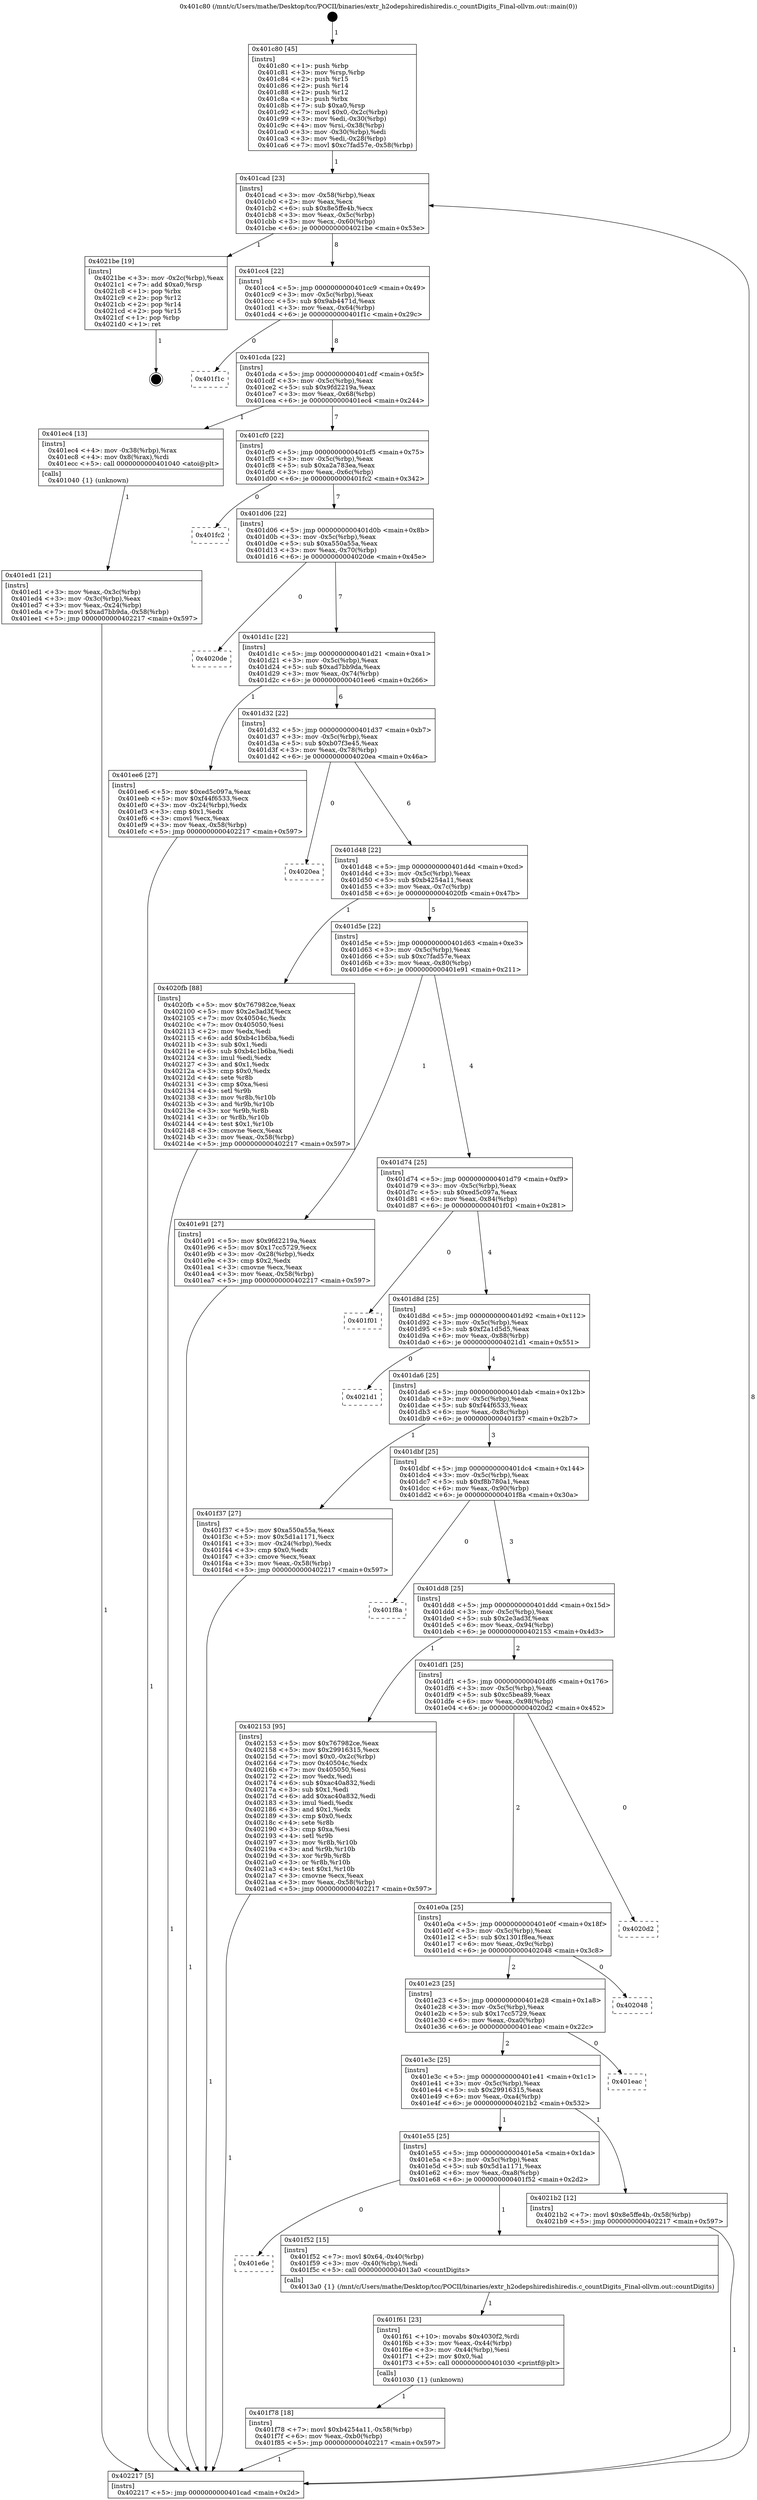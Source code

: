 digraph "0x401c80" {
  label = "0x401c80 (/mnt/c/Users/mathe/Desktop/tcc/POCII/binaries/extr_h2odepshiredishiredis.c_countDigits_Final-ollvm.out::main(0))"
  labelloc = "t"
  node[shape=record]

  Entry [label="",width=0.3,height=0.3,shape=circle,fillcolor=black,style=filled]
  "0x401cad" [label="{
     0x401cad [23]\l
     | [instrs]\l
     &nbsp;&nbsp;0x401cad \<+3\>: mov -0x58(%rbp),%eax\l
     &nbsp;&nbsp;0x401cb0 \<+2\>: mov %eax,%ecx\l
     &nbsp;&nbsp;0x401cb2 \<+6\>: sub $0x8e5ffe4b,%ecx\l
     &nbsp;&nbsp;0x401cb8 \<+3\>: mov %eax,-0x5c(%rbp)\l
     &nbsp;&nbsp;0x401cbb \<+3\>: mov %ecx,-0x60(%rbp)\l
     &nbsp;&nbsp;0x401cbe \<+6\>: je 00000000004021be \<main+0x53e\>\l
  }"]
  "0x4021be" [label="{
     0x4021be [19]\l
     | [instrs]\l
     &nbsp;&nbsp;0x4021be \<+3\>: mov -0x2c(%rbp),%eax\l
     &nbsp;&nbsp;0x4021c1 \<+7\>: add $0xa0,%rsp\l
     &nbsp;&nbsp;0x4021c8 \<+1\>: pop %rbx\l
     &nbsp;&nbsp;0x4021c9 \<+2\>: pop %r12\l
     &nbsp;&nbsp;0x4021cb \<+2\>: pop %r14\l
     &nbsp;&nbsp;0x4021cd \<+2\>: pop %r15\l
     &nbsp;&nbsp;0x4021cf \<+1\>: pop %rbp\l
     &nbsp;&nbsp;0x4021d0 \<+1\>: ret\l
  }"]
  "0x401cc4" [label="{
     0x401cc4 [22]\l
     | [instrs]\l
     &nbsp;&nbsp;0x401cc4 \<+5\>: jmp 0000000000401cc9 \<main+0x49\>\l
     &nbsp;&nbsp;0x401cc9 \<+3\>: mov -0x5c(%rbp),%eax\l
     &nbsp;&nbsp;0x401ccc \<+5\>: sub $0x9ab4471d,%eax\l
     &nbsp;&nbsp;0x401cd1 \<+3\>: mov %eax,-0x64(%rbp)\l
     &nbsp;&nbsp;0x401cd4 \<+6\>: je 0000000000401f1c \<main+0x29c\>\l
  }"]
  Exit [label="",width=0.3,height=0.3,shape=circle,fillcolor=black,style=filled,peripheries=2]
  "0x401f1c" [label="{
     0x401f1c\l
  }", style=dashed]
  "0x401cda" [label="{
     0x401cda [22]\l
     | [instrs]\l
     &nbsp;&nbsp;0x401cda \<+5\>: jmp 0000000000401cdf \<main+0x5f\>\l
     &nbsp;&nbsp;0x401cdf \<+3\>: mov -0x5c(%rbp),%eax\l
     &nbsp;&nbsp;0x401ce2 \<+5\>: sub $0x9fd2219a,%eax\l
     &nbsp;&nbsp;0x401ce7 \<+3\>: mov %eax,-0x68(%rbp)\l
     &nbsp;&nbsp;0x401cea \<+6\>: je 0000000000401ec4 \<main+0x244\>\l
  }"]
  "0x401f78" [label="{
     0x401f78 [18]\l
     | [instrs]\l
     &nbsp;&nbsp;0x401f78 \<+7\>: movl $0xb4254a11,-0x58(%rbp)\l
     &nbsp;&nbsp;0x401f7f \<+6\>: mov %eax,-0xb0(%rbp)\l
     &nbsp;&nbsp;0x401f85 \<+5\>: jmp 0000000000402217 \<main+0x597\>\l
  }"]
  "0x401ec4" [label="{
     0x401ec4 [13]\l
     | [instrs]\l
     &nbsp;&nbsp;0x401ec4 \<+4\>: mov -0x38(%rbp),%rax\l
     &nbsp;&nbsp;0x401ec8 \<+4\>: mov 0x8(%rax),%rdi\l
     &nbsp;&nbsp;0x401ecc \<+5\>: call 0000000000401040 \<atoi@plt\>\l
     | [calls]\l
     &nbsp;&nbsp;0x401040 \{1\} (unknown)\l
  }"]
  "0x401cf0" [label="{
     0x401cf0 [22]\l
     | [instrs]\l
     &nbsp;&nbsp;0x401cf0 \<+5\>: jmp 0000000000401cf5 \<main+0x75\>\l
     &nbsp;&nbsp;0x401cf5 \<+3\>: mov -0x5c(%rbp),%eax\l
     &nbsp;&nbsp;0x401cf8 \<+5\>: sub $0xa2a783ea,%eax\l
     &nbsp;&nbsp;0x401cfd \<+3\>: mov %eax,-0x6c(%rbp)\l
     &nbsp;&nbsp;0x401d00 \<+6\>: je 0000000000401fc2 \<main+0x342\>\l
  }"]
  "0x401f61" [label="{
     0x401f61 [23]\l
     | [instrs]\l
     &nbsp;&nbsp;0x401f61 \<+10\>: movabs $0x4030f2,%rdi\l
     &nbsp;&nbsp;0x401f6b \<+3\>: mov %eax,-0x44(%rbp)\l
     &nbsp;&nbsp;0x401f6e \<+3\>: mov -0x44(%rbp),%esi\l
     &nbsp;&nbsp;0x401f71 \<+2\>: mov $0x0,%al\l
     &nbsp;&nbsp;0x401f73 \<+5\>: call 0000000000401030 \<printf@plt\>\l
     | [calls]\l
     &nbsp;&nbsp;0x401030 \{1\} (unknown)\l
  }"]
  "0x401fc2" [label="{
     0x401fc2\l
  }", style=dashed]
  "0x401d06" [label="{
     0x401d06 [22]\l
     | [instrs]\l
     &nbsp;&nbsp;0x401d06 \<+5\>: jmp 0000000000401d0b \<main+0x8b\>\l
     &nbsp;&nbsp;0x401d0b \<+3\>: mov -0x5c(%rbp),%eax\l
     &nbsp;&nbsp;0x401d0e \<+5\>: sub $0xa550a55a,%eax\l
     &nbsp;&nbsp;0x401d13 \<+3\>: mov %eax,-0x70(%rbp)\l
     &nbsp;&nbsp;0x401d16 \<+6\>: je 00000000004020de \<main+0x45e\>\l
  }"]
  "0x401e6e" [label="{
     0x401e6e\l
  }", style=dashed]
  "0x4020de" [label="{
     0x4020de\l
  }", style=dashed]
  "0x401d1c" [label="{
     0x401d1c [22]\l
     | [instrs]\l
     &nbsp;&nbsp;0x401d1c \<+5\>: jmp 0000000000401d21 \<main+0xa1\>\l
     &nbsp;&nbsp;0x401d21 \<+3\>: mov -0x5c(%rbp),%eax\l
     &nbsp;&nbsp;0x401d24 \<+5\>: sub $0xad7bb9da,%eax\l
     &nbsp;&nbsp;0x401d29 \<+3\>: mov %eax,-0x74(%rbp)\l
     &nbsp;&nbsp;0x401d2c \<+6\>: je 0000000000401ee6 \<main+0x266\>\l
  }"]
  "0x401f52" [label="{
     0x401f52 [15]\l
     | [instrs]\l
     &nbsp;&nbsp;0x401f52 \<+7\>: movl $0x64,-0x40(%rbp)\l
     &nbsp;&nbsp;0x401f59 \<+3\>: mov -0x40(%rbp),%edi\l
     &nbsp;&nbsp;0x401f5c \<+5\>: call 00000000004013a0 \<countDigits\>\l
     | [calls]\l
     &nbsp;&nbsp;0x4013a0 \{1\} (/mnt/c/Users/mathe/Desktop/tcc/POCII/binaries/extr_h2odepshiredishiredis.c_countDigits_Final-ollvm.out::countDigits)\l
  }"]
  "0x401ee6" [label="{
     0x401ee6 [27]\l
     | [instrs]\l
     &nbsp;&nbsp;0x401ee6 \<+5\>: mov $0xed5c097a,%eax\l
     &nbsp;&nbsp;0x401eeb \<+5\>: mov $0xf44f6533,%ecx\l
     &nbsp;&nbsp;0x401ef0 \<+3\>: mov -0x24(%rbp),%edx\l
     &nbsp;&nbsp;0x401ef3 \<+3\>: cmp $0x1,%edx\l
     &nbsp;&nbsp;0x401ef6 \<+3\>: cmovl %ecx,%eax\l
     &nbsp;&nbsp;0x401ef9 \<+3\>: mov %eax,-0x58(%rbp)\l
     &nbsp;&nbsp;0x401efc \<+5\>: jmp 0000000000402217 \<main+0x597\>\l
  }"]
  "0x401d32" [label="{
     0x401d32 [22]\l
     | [instrs]\l
     &nbsp;&nbsp;0x401d32 \<+5\>: jmp 0000000000401d37 \<main+0xb7\>\l
     &nbsp;&nbsp;0x401d37 \<+3\>: mov -0x5c(%rbp),%eax\l
     &nbsp;&nbsp;0x401d3a \<+5\>: sub $0xb07f3e45,%eax\l
     &nbsp;&nbsp;0x401d3f \<+3\>: mov %eax,-0x78(%rbp)\l
     &nbsp;&nbsp;0x401d42 \<+6\>: je 00000000004020ea \<main+0x46a\>\l
  }"]
  "0x401e55" [label="{
     0x401e55 [25]\l
     | [instrs]\l
     &nbsp;&nbsp;0x401e55 \<+5\>: jmp 0000000000401e5a \<main+0x1da\>\l
     &nbsp;&nbsp;0x401e5a \<+3\>: mov -0x5c(%rbp),%eax\l
     &nbsp;&nbsp;0x401e5d \<+5\>: sub $0x5d1a1171,%eax\l
     &nbsp;&nbsp;0x401e62 \<+6\>: mov %eax,-0xa8(%rbp)\l
     &nbsp;&nbsp;0x401e68 \<+6\>: je 0000000000401f52 \<main+0x2d2\>\l
  }"]
  "0x4020ea" [label="{
     0x4020ea\l
  }", style=dashed]
  "0x401d48" [label="{
     0x401d48 [22]\l
     | [instrs]\l
     &nbsp;&nbsp;0x401d48 \<+5\>: jmp 0000000000401d4d \<main+0xcd\>\l
     &nbsp;&nbsp;0x401d4d \<+3\>: mov -0x5c(%rbp),%eax\l
     &nbsp;&nbsp;0x401d50 \<+5\>: sub $0xb4254a11,%eax\l
     &nbsp;&nbsp;0x401d55 \<+3\>: mov %eax,-0x7c(%rbp)\l
     &nbsp;&nbsp;0x401d58 \<+6\>: je 00000000004020fb \<main+0x47b\>\l
  }"]
  "0x4021b2" [label="{
     0x4021b2 [12]\l
     | [instrs]\l
     &nbsp;&nbsp;0x4021b2 \<+7\>: movl $0x8e5ffe4b,-0x58(%rbp)\l
     &nbsp;&nbsp;0x4021b9 \<+5\>: jmp 0000000000402217 \<main+0x597\>\l
  }"]
  "0x4020fb" [label="{
     0x4020fb [88]\l
     | [instrs]\l
     &nbsp;&nbsp;0x4020fb \<+5\>: mov $0x767982ce,%eax\l
     &nbsp;&nbsp;0x402100 \<+5\>: mov $0x2e3ad3f,%ecx\l
     &nbsp;&nbsp;0x402105 \<+7\>: mov 0x40504c,%edx\l
     &nbsp;&nbsp;0x40210c \<+7\>: mov 0x405050,%esi\l
     &nbsp;&nbsp;0x402113 \<+2\>: mov %edx,%edi\l
     &nbsp;&nbsp;0x402115 \<+6\>: add $0xb4c1b6ba,%edi\l
     &nbsp;&nbsp;0x40211b \<+3\>: sub $0x1,%edi\l
     &nbsp;&nbsp;0x40211e \<+6\>: sub $0xb4c1b6ba,%edi\l
     &nbsp;&nbsp;0x402124 \<+3\>: imul %edi,%edx\l
     &nbsp;&nbsp;0x402127 \<+3\>: and $0x1,%edx\l
     &nbsp;&nbsp;0x40212a \<+3\>: cmp $0x0,%edx\l
     &nbsp;&nbsp;0x40212d \<+4\>: sete %r8b\l
     &nbsp;&nbsp;0x402131 \<+3\>: cmp $0xa,%esi\l
     &nbsp;&nbsp;0x402134 \<+4\>: setl %r9b\l
     &nbsp;&nbsp;0x402138 \<+3\>: mov %r8b,%r10b\l
     &nbsp;&nbsp;0x40213b \<+3\>: and %r9b,%r10b\l
     &nbsp;&nbsp;0x40213e \<+3\>: xor %r9b,%r8b\l
     &nbsp;&nbsp;0x402141 \<+3\>: or %r8b,%r10b\l
     &nbsp;&nbsp;0x402144 \<+4\>: test $0x1,%r10b\l
     &nbsp;&nbsp;0x402148 \<+3\>: cmovne %ecx,%eax\l
     &nbsp;&nbsp;0x40214b \<+3\>: mov %eax,-0x58(%rbp)\l
     &nbsp;&nbsp;0x40214e \<+5\>: jmp 0000000000402217 \<main+0x597\>\l
  }"]
  "0x401d5e" [label="{
     0x401d5e [22]\l
     | [instrs]\l
     &nbsp;&nbsp;0x401d5e \<+5\>: jmp 0000000000401d63 \<main+0xe3\>\l
     &nbsp;&nbsp;0x401d63 \<+3\>: mov -0x5c(%rbp),%eax\l
     &nbsp;&nbsp;0x401d66 \<+5\>: sub $0xc7fad57e,%eax\l
     &nbsp;&nbsp;0x401d6b \<+3\>: mov %eax,-0x80(%rbp)\l
     &nbsp;&nbsp;0x401d6e \<+6\>: je 0000000000401e91 \<main+0x211\>\l
  }"]
  "0x401e3c" [label="{
     0x401e3c [25]\l
     | [instrs]\l
     &nbsp;&nbsp;0x401e3c \<+5\>: jmp 0000000000401e41 \<main+0x1c1\>\l
     &nbsp;&nbsp;0x401e41 \<+3\>: mov -0x5c(%rbp),%eax\l
     &nbsp;&nbsp;0x401e44 \<+5\>: sub $0x29916315,%eax\l
     &nbsp;&nbsp;0x401e49 \<+6\>: mov %eax,-0xa4(%rbp)\l
     &nbsp;&nbsp;0x401e4f \<+6\>: je 00000000004021b2 \<main+0x532\>\l
  }"]
  "0x401e91" [label="{
     0x401e91 [27]\l
     | [instrs]\l
     &nbsp;&nbsp;0x401e91 \<+5\>: mov $0x9fd2219a,%eax\l
     &nbsp;&nbsp;0x401e96 \<+5\>: mov $0x17cc5729,%ecx\l
     &nbsp;&nbsp;0x401e9b \<+3\>: mov -0x28(%rbp),%edx\l
     &nbsp;&nbsp;0x401e9e \<+3\>: cmp $0x2,%edx\l
     &nbsp;&nbsp;0x401ea1 \<+3\>: cmovne %ecx,%eax\l
     &nbsp;&nbsp;0x401ea4 \<+3\>: mov %eax,-0x58(%rbp)\l
     &nbsp;&nbsp;0x401ea7 \<+5\>: jmp 0000000000402217 \<main+0x597\>\l
  }"]
  "0x401d74" [label="{
     0x401d74 [25]\l
     | [instrs]\l
     &nbsp;&nbsp;0x401d74 \<+5\>: jmp 0000000000401d79 \<main+0xf9\>\l
     &nbsp;&nbsp;0x401d79 \<+3\>: mov -0x5c(%rbp),%eax\l
     &nbsp;&nbsp;0x401d7c \<+5\>: sub $0xed5c097a,%eax\l
     &nbsp;&nbsp;0x401d81 \<+6\>: mov %eax,-0x84(%rbp)\l
     &nbsp;&nbsp;0x401d87 \<+6\>: je 0000000000401f01 \<main+0x281\>\l
  }"]
  "0x402217" [label="{
     0x402217 [5]\l
     | [instrs]\l
     &nbsp;&nbsp;0x402217 \<+5\>: jmp 0000000000401cad \<main+0x2d\>\l
  }"]
  "0x401c80" [label="{
     0x401c80 [45]\l
     | [instrs]\l
     &nbsp;&nbsp;0x401c80 \<+1\>: push %rbp\l
     &nbsp;&nbsp;0x401c81 \<+3\>: mov %rsp,%rbp\l
     &nbsp;&nbsp;0x401c84 \<+2\>: push %r15\l
     &nbsp;&nbsp;0x401c86 \<+2\>: push %r14\l
     &nbsp;&nbsp;0x401c88 \<+2\>: push %r12\l
     &nbsp;&nbsp;0x401c8a \<+1\>: push %rbx\l
     &nbsp;&nbsp;0x401c8b \<+7\>: sub $0xa0,%rsp\l
     &nbsp;&nbsp;0x401c92 \<+7\>: movl $0x0,-0x2c(%rbp)\l
     &nbsp;&nbsp;0x401c99 \<+3\>: mov %edi,-0x30(%rbp)\l
     &nbsp;&nbsp;0x401c9c \<+4\>: mov %rsi,-0x38(%rbp)\l
     &nbsp;&nbsp;0x401ca0 \<+3\>: mov -0x30(%rbp),%edi\l
     &nbsp;&nbsp;0x401ca3 \<+3\>: mov %edi,-0x28(%rbp)\l
     &nbsp;&nbsp;0x401ca6 \<+7\>: movl $0xc7fad57e,-0x58(%rbp)\l
  }"]
  "0x401ed1" [label="{
     0x401ed1 [21]\l
     | [instrs]\l
     &nbsp;&nbsp;0x401ed1 \<+3\>: mov %eax,-0x3c(%rbp)\l
     &nbsp;&nbsp;0x401ed4 \<+3\>: mov -0x3c(%rbp),%eax\l
     &nbsp;&nbsp;0x401ed7 \<+3\>: mov %eax,-0x24(%rbp)\l
     &nbsp;&nbsp;0x401eda \<+7\>: movl $0xad7bb9da,-0x58(%rbp)\l
     &nbsp;&nbsp;0x401ee1 \<+5\>: jmp 0000000000402217 \<main+0x597\>\l
  }"]
  "0x401eac" [label="{
     0x401eac\l
  }", style=dashed]
  "0x401f01" [label="{
     0x401f01\l
  }", style=dashed]
  "0x401d8d" [label="{
     0x401d8d [25]\l
     | [instrs]\l
     &nbsp;&nbsp;0x401d8d \<+5\>: jmp 0000000000401d92 \<main+0x112\>\l
     &nbsp;&nbsp;0x401d92 \<+3\>: mov -0x5c(%rbp),%eax\l
     &nbsp;&nbsp;0x401d95 \<+5\>: sub $0xf2a1d5d5,%eax\l
     &nbsp;&nbsp;0x401d9a \<+6\>: mov %eax,-0x88(%rbp)\l
     &nbsp;&nbsp;0x401da0 \<+6\>: je 00000000004021d1 \<main+0x551\>\l
  }"]
  "0x401e23" [label="{
     0x401e23 [25]\l
     | [instrs]\l
     &nbsp;&nbsp;0x401e23 \<+5\>: jmp 0000000000401e28 \<main+0x1a8\>\l
     &nbsp;&nbsp;0x401e28 \<+3\>: mov -0x5c(%rbp),%eax\l
     &nbsp;&nbsp;0x401e2b \<+5\>: sub $0x17cc5729,%eax\l
     &nbsp;&nbsp;0x401e30 \<+6\>: mov %eax,-0xa0(%rbp)\l
     &nbsp;&nbsp;0x401e36 \<+6\>: je 0000000000401eac \<main+0x22c\>\l
  }"]
  "0x4021d1" [label="{
     0x4021d1\l
  }", style=dashed]
  "0x401da6" [label="{
     0x401da6 [25]\l
     | [instrs]\l
     &nbsp;&nbsp;0x401da6 \<+5\>: jmp 0000000000401dab \<main+0x12b\>\l
     &nbsp;&nbsp;0x401dab \<+3\>: mov -0x5c(%rbp),%eax\l
     &nbsp;&nbsp;0x401dae \<+5\>: sub $0xf44f6533,%eax\l
     &nbsp;&nbsp;0x401db3 \<+6\>: mov %eax,-0x8c(%rbp)\l
     &nbsp;&nbsp;0x401db9 \<+6\>: je 0000000000401f37 \<main+0x2b7\>\l
  }"]
  "0x402048" [label="{
     0x402048\l
  }", style=dashed]
  "0x401f37" [label="{
     0x401f37 [27]\l
     | [instrs]\l
     &nbsp;&nbsp;0x401f37 \<+5\>: mov $0xa550a55a,%eax\l
     &nbsp;&nbsp;0x401f3c \<+5\>: mov $0x5d1a1171,%ecx\l
     &nbsp;&nbsp;0x401f41 \<+3\>: mov -0x24(%rbp),%edx\l
     &nbsp;&nbsp;0x401f44 \<+3\>: cmp $0x0,%edx\l
     &nbsp;&nbsp;0x401f47 \<+3\>: cmove %ecx,%eax\l
     &nbsp;&nbsp;0x401f4a \<+3\>: mov %eax,-0x58(%rbp)\l
     &nbsp;&nbsp;0x401f4d \<+5\>: jmp 0000000000402217 \<main+0x597\>\l
  }"]
  "0x401dbf" [label="{
     0x401dbf [25]\l
     | [instrs]\l
     &nbsp;&nbsp;0x401dbf \<+5\>: jmp 0000000000401dc4 \<main+0x144\>\l
     &nbsp;&nbsp;0x401dc4 \<+3\>: mov -0x5c(%rbp),%eax\l
     &nbsp;&nbsp;0x401dc7 \<+5\>: sub $0xf8b780a1,%eax\l
     &nbsp;&nbsp;0x401dcc \<+6\>: mov %eax,-0x90(%rbp)\l
     &nbsp;&nbsp;0x401dd2 \<+6\>: je 0000000000401f8a \<main+0x30a\>\l
  }"]
  "0x401e0a" [label="{
     0x401e0a [25]\l
     | [instrs]\l
     &nbsp;&nbsp;0x401e0a \<+5\>: jmp 0000000000401e0f \<main+0x18f\>\l
     &nbsp;&nbsp;0x401e0f \<+3\>: mov -0x5c(%rbp),%eax\l
     &nbsp;&nbsp;0x401e12 \<+5\>: sub $0x1301f8ea,%eax\l
     &nbsp;&nbsp;0x401e17 \<+6\>: mov %eax,-0x9c(%rbp)\l
     &nbsp;&nbsp;0x401e1d \<+6\>: je 0000000000402048 \<main+0x3c8\>\l
  }"]
  "0x401f8a" [label="{
     0x401f8a\l
  }", style=dashed]
  "0x401dd8" [label="{
     0x401dd8 [25]\l
     | [instrs]\l
     &nbsp;&nbsp;0x401dd8 \<+5\>: jmp 0000000000401ddd \<main+0x15d\>\l
     &nbsp;&nbsp;0x401ddd \<+3\>: mov -0x5c(%rbp),%eax\l
     &nbsp;&nbsp;0x401de0 \<+5\>: sub $0x2e3ad3f,%eax\l
     &nbsp;&nbsp;0x401de5 \<+6\>: mov %eax,-0x94(%rbp)\l
     &nbsp;&nbsp;0x401deb \<+6\>: je 0000000000402153 \<main+0x4d3\>\l
  }"]
  "0x4020d2" [label="{
     0x4020d2\l
  }", style=dashed]
  "0x402153" [label="{
     0x402153 [95]\l
     | [instrs]\l
     &nbsp;&nbsp;0x402153 \<+5\>: mov $0x767982ce,%eax\l
     &nbsp;&nbsp;0x402158 \<+5\>: mov $0x29916315,%ecx\l
     &nbsp;&nbsp;0x40215d \<+7\>: movl $0x0,-0x2c(%rbp)\l
     &nbsp;&nbsp;0x402164 \<+7\>: mov 0x40504c,%edx\l
     &nbsp;&nbsp;0x40216b \<+7\>: mov 0x405050,%esi\l
     &nbsp;&nbsp;0x402172 \<+2\>: mov %edx,%edi\l
     &nbsp;&nbsp;0x402174 \<+6\>: sub $0xac40a832,%edi\l
     &nbsp;&nbsp;0x40217a \<+3\>: sub $0x1,%edi\l
     &nbsp;&nbsp;0x40217d \<+6\>: add $0xac40a832,%edi\l
     &nbsp;&nbsp;0x402183 \<+3\>: imul %edi,%edx\l
     &nbsp;&nbsp;0x402186 \<+3\>: and $0x1,%edx\l
     &nbsp;&nbsp;0x402189 \<+3\>: cmp $0x0,%edx\l
     &nbsp;&nbsp;0x40218c \<+4\>: sete %r8b\l
     &nbsp;&nbsp;0x402190 \<+3\>: cmp $0xa,%esi\l
     &nbsp;&nbsp;0x402193 \<+4\>: setl %r9b\l
     &nbsp;&nbsp;0x402197 \<+3\>: mov %r8b,%r10b\l
     &nbsp;&nbsp;0x40219a \<+3\>: and %r9b,%r10b\l
     &nbsp;&nbsp;0x40219d \<+3\>: xor %r9b,%r8b\l
     &nbsp;&nbsp;0x4021a0 \<+3\>: or %r8b,%r10b\l
     &nbsp;&nbsp;0x4021a3 \<+4\>: test $0x1,%r10b\l
     &nbsp;&nbsp;0x4021a7 \<+3\>: cmovne %ecx,%eax\l
     &nbsp;&nbsp;0x4021aa \<+3\>: mov %eax,-0x58(%rbp)\l
     &nbsp;&nbsp;0x4021ad \<+5\>: jmp 0000000000402217 \<main+0x597\>\l
  }"]
  "0x401df1" [label="{
     0x401df1 [25]\l
     | [instrs]\l
     &nbsp;&nbsp;0x401df1 \<+5\>: jmp 0000000000401df6 \<main+0x176\>\l
     &nbsp;&nbsp;0x401df6 \<+3\>: mov -0x5c(%rbp),%eax\l
     &nbsp;&nbsp;0x401df9 \<+5\>: sub $0xc5bea89,%eax\l
     &nbsp;&nbsp;0x401dfe \<+6\>: mov %eax,-0x98(%rbp)\l
     &nbsp;&nbsp;0x401e04 \<+6\>: je 00000000004020d2 \<main+0x452\>\l
  }"]
  Entry -> "0x401c80" [label=" 1"]
  "0x401cad" -> "0x4021be" [label=" 1"]
  "0x401cad" -> "0x401cc4" [label=" 8"]
  "0x4021be" -> Exit [label=" 1"]
  "0x401cc4" -> "0x401f1c" [label=" 0"]
  "0x401cc4" -> "0x401cda" [label=" 8"]
  "0x4021b2" -> "0x402217" [label=" 1"]
  "0x401cda" -> "0x401ec4" [label=" 1"]
  "0x401cda" -> "0x401cf0" [label=" 7"]
  "0x402153" -> "0x402217" [label=" 1"]
  "0x401cf0" -> "0x401fc2" [label=" 0"]
  "0x401cf0" -> "0x401d06" [label=" 7"]
  "0x4020fb" -> "0x402217" [label=" 1"]
  "0x401d06" -> "0x4020de" [label=" 0"]
  "0x401d06" -> "0x401d1c" [label=" 7"]
  "0x401f78" -> "0x402217" [label=" 1"]
  "0x401d1c" -> "0x401ee6" [label=" 1"]
  "0x401d1c" -> "0x401d32" [label=" 6"]
  "0x401f61" -> "0x401f78" [label=" 1"]
  "0x401d32" -> "0x4020ea" [label=" 0"]
  "0x401d32" -> "0x401d48" [label=" 6"]
  "0x401e55" -> "0x401e6e" [label=" 0"]
  "0x401d48" -> "0x4020fb" [label=" 1"]
  "0x401d48" -> "0x401d5e" [label=" 5"]
  "0x401e55" -> "0x401f52" [label=" 1"]
  "0x401d5e" -> "0x401e91" [label=" 1"]
  "0x401d5e" -> "0x401d74" [label=" 4"]
  "0x401e91" -> "0x402217" [label=" 1"]
  "0x401c80" -> "0x401cad" [label=" 1"]
  "0x402217" -> "0x401cad" [label=" 8"]
  "0x401ec4" -> "0x401ed1" [label=" 1"]
  "0x401ed1" -> "0x402217" [label=" 1"]
  "0x401ee6" -> "0x402217" [label=" 1"]
  "0x401e3c" -> "0x401e55" [label=" 1"]
  "0x401d74" -> "0x401f01" [label=" 0"]
  "0x401d74" -> "0x401d8d" [label=" 4"]
  "0x401e3c" -> "0x4021b2" [label=" 1"]
  "0x401d8d" -> "0x4021d1" [label=" 0"]
  "0x401d8d" -> "0x401da6" [label=" 4"]
  "0x401e23" -> "0x401e3c" [label=" 2"]
  "0x401da6" -> "0x401f37" [label=" 1"]
  "0x401da6" -> "0x401dbf" [label=" 3"]
  "0x401f37" -> "0x402217" [label=" 1"]
  "0x401e23" -> "0x401eac" [label=" 0"]
  "0x401dbf" -> "0x401f8a" [label=" 0"]
  "0x401dbf" -> "0x401dd8" [label=" 3"]
  "0x401e0a" -> "0x401e23" [label=" 2"]
  "0x401dd8" -> "0x402153" [label=" 1"]
  "0x401dd8" -> "0x401df1" [label=" 2"]
  "0x401e0a" -> "0x402048" [label=" 0"]
  "0x401df1" -> "0x4020d2" [label=" 0"]
  "0x401df1" -> "0x401e0a" [label=" 2"]
  "0x401f52" -> "0x401f61" [label=" 1"]
}
